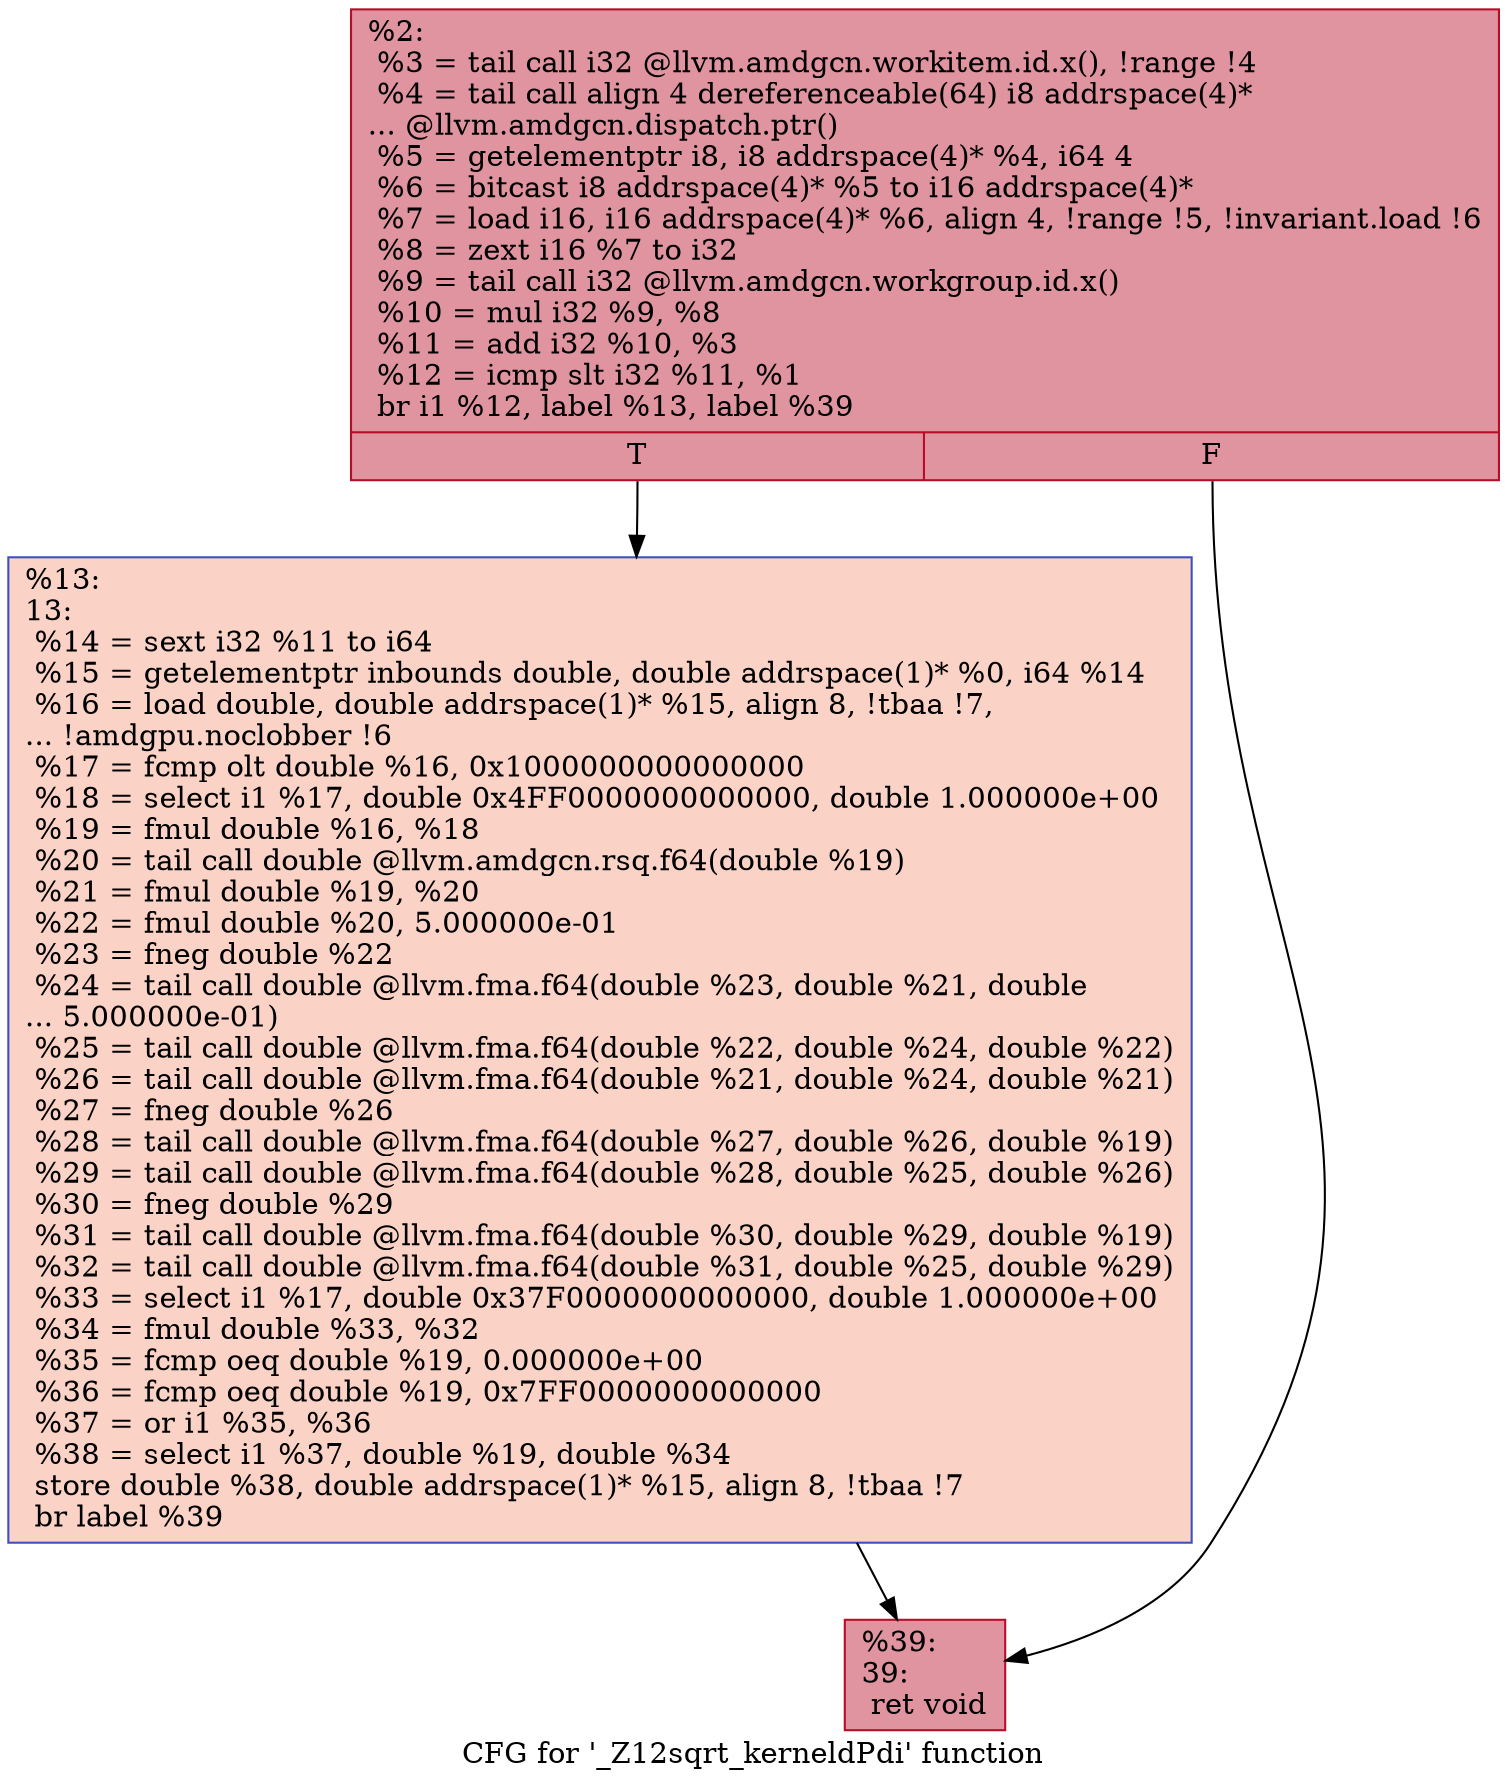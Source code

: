 digraph "CFG for '_Z12sqrt_kerneldPdi' function" {
	label="CFG for '_Z12sqrt_kerneldPdi' function";

	Node0x4c6d500 [shape=record,color="#b70d28ff", style=filled, fillcolor="#b70d2870",label="{%2:\l  %3 = tail call i32 @llvm.amdgcn.workitem.id.x(), !range !4\l  %4 = tail call align 4 dereferenceable(64) i8 addrspace(4)*\l... @llvm.amdgcn.dispatch.ptr()\l  %5 = getelementptr i8, i8 addrspace(4)* %4, i64 4\l  %6 = bitcast i8 addrspace(4)* %5 to i16 addrspace(4)*\l  %7 = load i16, i16 addrspace(4)* %6, align 4, !range !5, !invariant.load !6\l  %8 = zext i16 %7 to i32\l  %9 = tail call i32 @llvm.amdgcn.workgroup.id.x()\l  %10 = mul i32 %9, %8\l  %11 = add i32 %10, %3\l  %12 = icmp slt i32 %11, %1\l  br i1 %12, label %13, label %39\l|{<s0>T|<s1>F}}"];
	Node0x4c6d500:s0 -> Node0x4c6f3d0;
	Node0x4c6d500:s1 -> Node0x4c6f460;
	Node0x4c6f3d0 [shape=record,color="#3d50c3ff", style=filled, fillcolor="#f59c7d70",label="{%13:\l13:                                               \l  %14 = sext i32 %11 to i64\l  %15 = getelementptr inbounds double, double addrspace(1)* %0, i64 %14\l  %16 = load double, double addrspace(1)* %15, align 8, !tbaa !7,\l... !amdgpu.noclobber !6\l  %17 = fcmp olt double %16, 0x1000000000000000\l  %18 = select i1 %17, double 0x4FF0000000000000, double 1.000000e+00\l  %19 = fmul double %16, %18\l  %20 = tail call double @llvm.amdgcn.rsq.f64(double %19)\l  %21 = fmul double %19, %20\l  %22 = fmul double %20, 5.000000e-01\l  %23 = fneg double %22\l  %24 = tail call double @llvm.fma.f64(double %23, double %21, double\l... 5.000000e-01)\l  %25 = tail call double @llvm.fma.f64(double %22, double %24, double %22)\l  %26 = tail call double @llvm.fma.f64(double %21, double %24, double %21)\l  %27 = fneg double %26\l  %28 = tail call double @llvm.fma.f64(double %27, double %26, double %19)\l  %29 = tail call double @llvm.fma.f64(double %28, double %25, double %26)\l  %30 = fneg double %29\l  %31 = tail call double @llvm.fma.f64(double %30, double %29, double %19)\l  %32 = tail call double @llvm.fma.f64(double %31, double %25, double %29)\l  %33 = select i1 %17, double 0x37F0000000000000, double 1.000000e+00\l  %34 = fmul double %33, %32\l  %35 = fcmp oeq double %19, 0.000000e+00\l  %36 = fcmp oeq double %19, 0x7FF0000000000000\l  %37 = or i1 %35, %36\l  %38 = select i1 %37, double %19, double %34\l  store double %38, double addrspace(1)* %15, align 8, !tbaa !7\l  br label %39\l}"];
	Node0x4c6f3d0 -> Node0x4c6f460;
	Node0x4c6f460 [shape=record,color="#b70d28ff", style=filled, fillcolor="#b70d2870",label="{%39:\l39:                                               \l  ret void\l}"];
}
